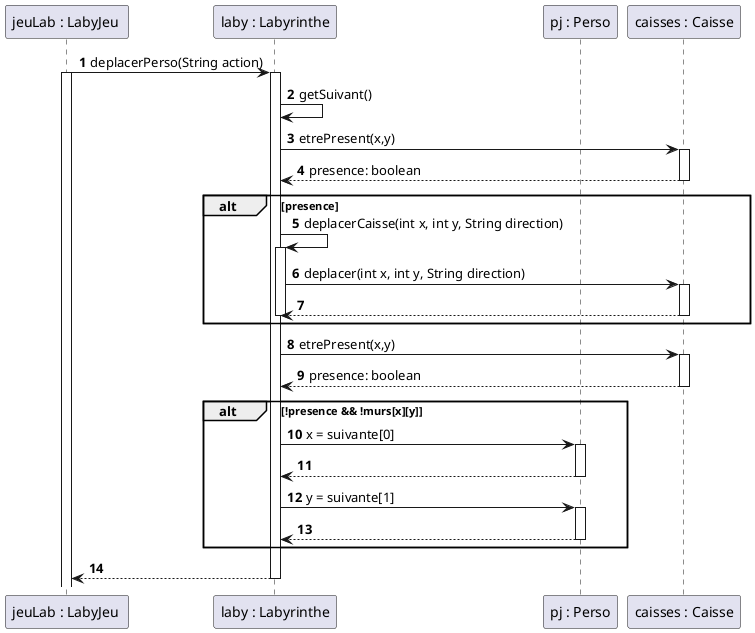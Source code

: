 @startuml
'https://plantuml.com/sequence-diagram
participant "jeuLab : LabyJeu " as lj
participant "laby : Labyrinthe" as l
participant "pj : Perso" as p
participant "caisses : Caisse" as c


autonumber




lj -> l : deplacerPerso(String action)
activate lj
activate l
l -> l : getSuivant()
l -> c : etrePresent(x,y)
activate c
l <-- c : presence: boolean
deactivate c

alt presence
    l -> l : deplacerCaisse(int x, int y, String direction)
    activate l
    l -> c : deplacer(int x, int y, String direction)
    activate c
    l <-- c
    deactivate l
    deactivate c
end
l -> c : etrePresent(x,y)
activate c
l <-- c : presence: boolean
deactivate c

alt !presence && !murs[x][y]

    l -> p : x = suivante[0]
    activate p
    l <-- p
    deactivate p
    l -> p : y = suivante[1]
    activate p
    l <-- p
    deactivate p
end

lj <-- l
deactivate l



@enduml